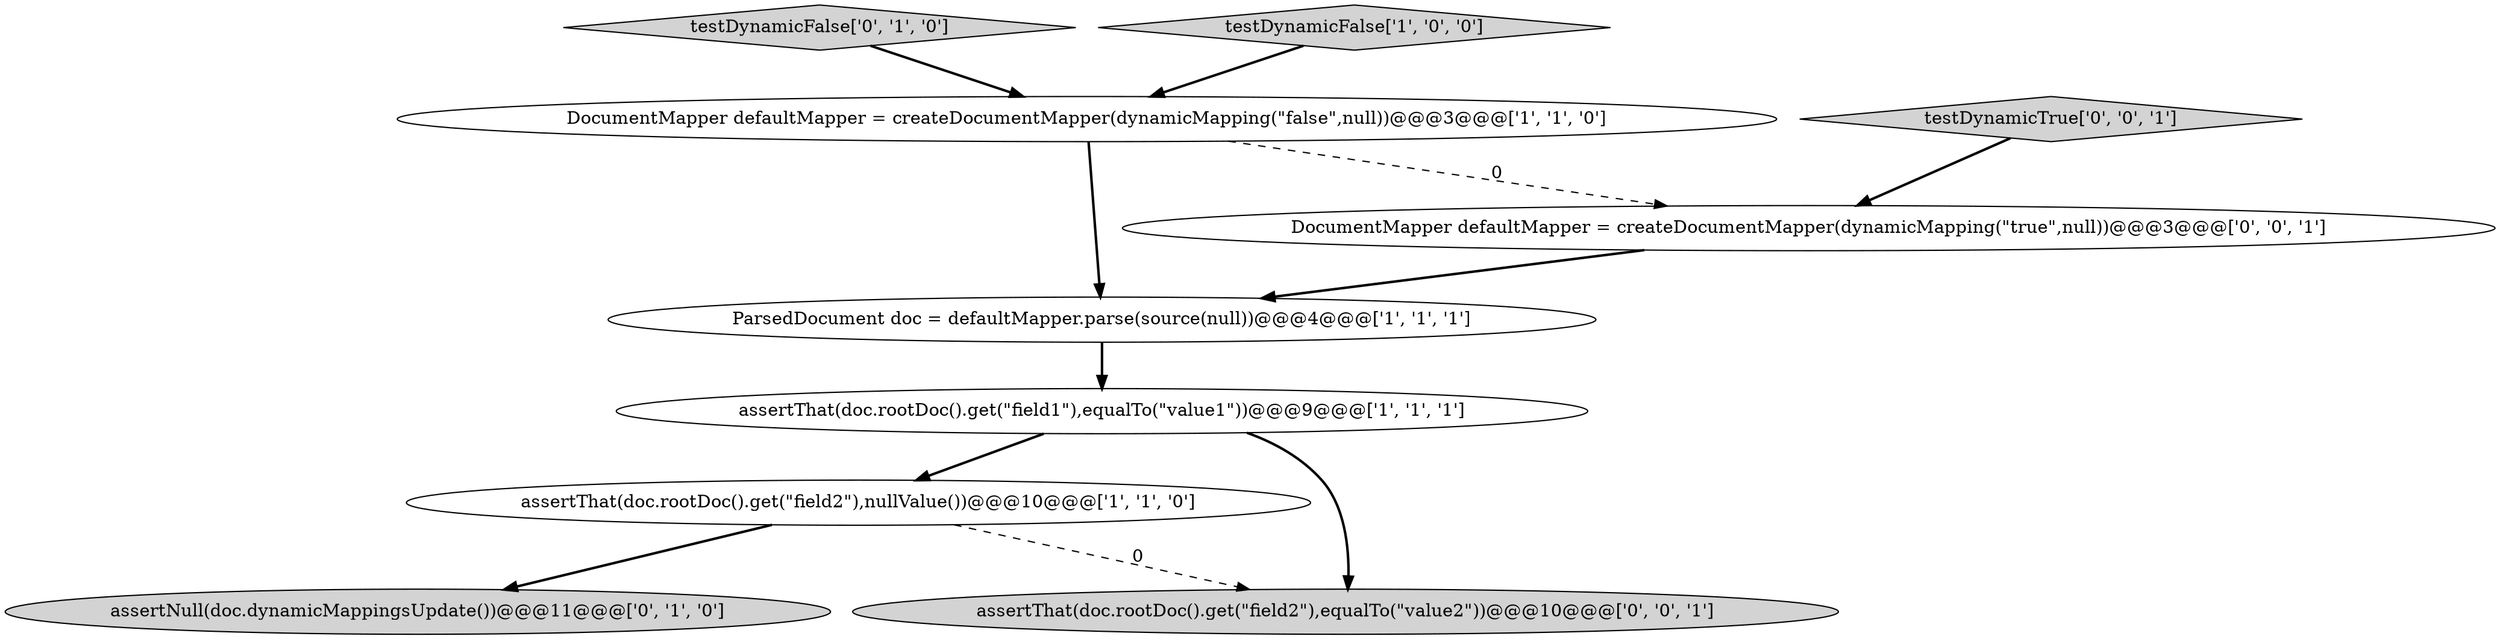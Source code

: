 digraph {
1 [style = filled, label = "assertThat(doc.rootDoc().get(\"field2\"),nullValue())@@@10@@@['1', '1', '0']", fillcolor = white, shape = ellipse image = "AAA0AAABBB1BBB"];
5 [style = filled, label = "assertNull(doc.dynamicMappingsUpdate())@@@11@@@['0', '1', '0']", fillcolor = lightgray, shape = ellipse image = "AAA1AAABBB2BBB"];
2 [style = filled, label = "ParsedDocument doc = defaultMapper.parse(source(null))@@@4@@@['1', '1', '1']", fillcolor = white, shape = ellipse image = "AAA0AAABBB1BBB"];
9 [style = filled, label = "assertThat(doc.rootDoc().get(\"field2\"),equalTo(\"value2\"))@@@10@@@['0', '0', '1']", fillcolor = lightgray, shape = ellipse image = "AAA0AAABBB3BBB"];
7 [style = filled, label = "DocumentMapper defaultMapper = createDocumentMapper(dynamicMapping(\"true\",null))@@@3@@@['0', '0', '1']", fillcolor = white, shape = ellipse image = "AAA0AAABBB3BBB"];
6 [style = filled, label = "testDynamicFalse['0', '1', '0']", fillcolor = lightgray, shape = diamond image = "AAA0AAABBB2BBB"];
3 [style = filled, label = "DocumentMapper defaultMapper = createDocumentMapper(dynamicMapping(\"false\",null))@@@3@@@['1', '1', '0']", fillcolor = white, shape = ellipse image = "AAA0AAABBB1BBB"];
8 [style = filled, label = "testDynamicTrue['0', '0', '1']", fillcolor = lightgray, shape = diamond image = "AAA0AAABBB3BBB"];
4 [style = filled, label = "assertThat(doc.rootDoc().get(\"field1\"),equalTo(\"value1\"))@@@9@@@['1', '1', '1']", fillcolor = white, shape = ellipse image = "AAA0AAABBB1BBB"];
0 [style = filled, label = "testDynamicFalse['1', '0', '0']", fillcolor = lightgray, shape = diamond image = "AAA0AAABBB1BBB"];
8->7 [style = bold, label=""];
0->3 [style = bold, label=""];
2->4 [style = bold, label=""];
4->9 [style = bold, label=""];
3->7 [style = dashed, label="0"];
6->3 [style = bold, label=""];
3->2 [style = bold, label=""];
4->1 [style = bold, label=""];
1->9 [style = dashed, label="0"];
1->5 [style = bold, label=""];
7->2 [style = bold, label=""];
}
